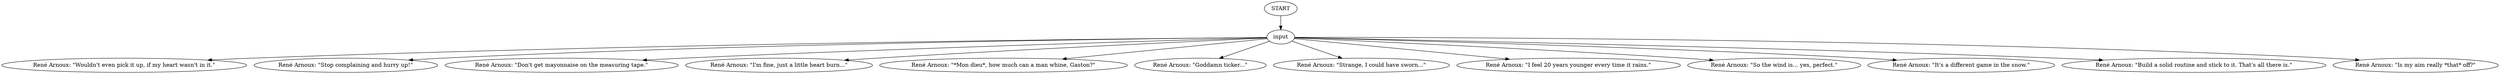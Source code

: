 # PLAZA / RENE barks
# Playing pétanque.
# ==================================================
digraph G {
	  0 [label="START"];
	  1 [label="input"];
	  2 [label="René Arnoux: \"Wouldn't even pick it up, if my heart wasn't in it.\""];
	  3 [label="René Arnoux: \"Stop complaining and hurry up!\""];
	  4 [label="René Arnoux: \"Don't get mayonnaise on the measuring tape.\""];
	  5 [label="René Arnoux: \"I'm fine, just a little heart burn...\""];
	  6 [label="René Arnoux: \"*Mon dieu*, how much can a man whine, Gaston?\""];
	  7 [label="René Arnoux: \"Goddamn ticker...\""];
	  8 [label="René Arnoux: \"Strange, I could have sworn...\""];
	  9 [label="René Arnoux: \"I feel 20 years younger every time it rains.\""];
	  10 [label="René Arnoux: \"So the wind is... yes, perfect.\""];
	  11 [label="René Arnoux: \"It's a different game in the snow.\""];
	  12 [label="René Arnoux: \"Build a solid routine and stick to it. That's all there is.\""];
	  14 [label="René Arnoux: \"Is my aim really *that* off?\""];
	  0 -> 1
	  1 -> 2
	  1 -> 3
	  1 -> 4
	  1 -> 5
	  1 -> 6
	  1 -> 7
	  1 -> 8
	  1 -> 9
	  1 -> 10
	  1 -> 11
	  1 -> 12
	  1 -> 14
}

